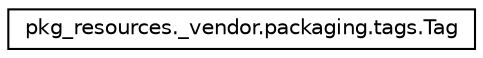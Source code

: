 digraph "Graphical Class Hierarchy"
{
 // LATEX_PDF_SIZE
  edge [fontname="Helvetica",fontsize="10",labelfontname="Helvetica",labelfontsize="10"];
  node [fontname="Helvetica",fontsize="10",shape=record];
  rankdir="LR";
  Node0 [label="pkg_resources._vendor.packaging.tags.Tag",height=0.2,width=0.4,color="black", fillcolor="white", style="filled",URL="$classpkg__resources_1_1__vendor_1_1packaging_1_1tags_1_1Tag.html",tooltip=" "];
}
